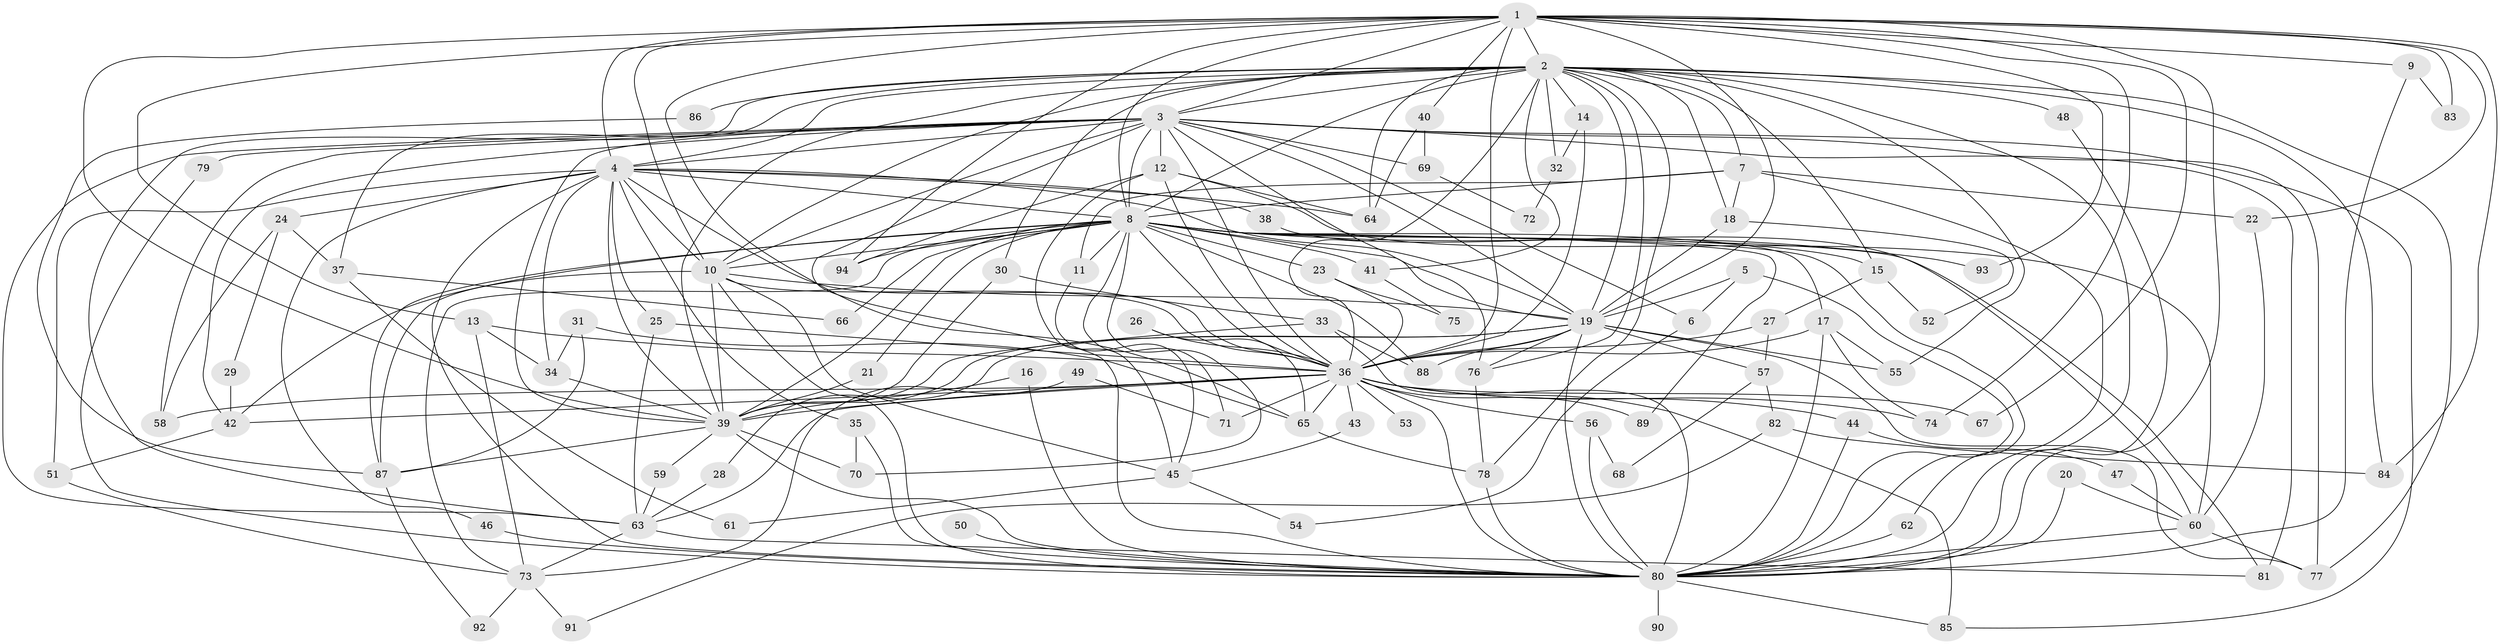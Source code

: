 // original degree distribution, {14: 0.007462686567164179, 21: 0.014925373134328358, 29: 0.007462686567164179, 19: 0.007462686567164179, 18: 0.014925373134328358, 32: 0.007462686567164179, 33: 0.007462686567164179, 30: 0.007462686567164179, 3: 0.2462686567164179, 8: 0.007462686567164179, 6: 0.029850746268656716, 5: 0.029850746268656716, 2: 0.5, 4: 0.09701492537313433, 7: 0.014925373134328358}
// Generated by graph-tools (version 1.1) at 2025/36/03/04/25 23:36:31]
// undirected, 94 vertices, 236 edges
graph export_dot {
  node [color=gray90,style=filled];
  1;
  2;
  3;
  4;
  5;
  6;
  7;
  8;
  9;
  10;
  11;
  12;
  13;
  14;
  15;
  16;
  17;
  18;
  19;
  20;
  21;
  22;
  23;
  24;
  25;
  26;
  27;
  28;
  29;
  30;
  31;
  32;
  33;
  34;
  35;
  36;
  37;
  38;
  39;
  40;
  41;
  42;
  43;
  44;
  45;
  46;
  47;
  48;
  49;
  50;
  51;
  52;
  53;
  54;
  55;
  56;
  57;
  58;
  59;
  60;
  61;
  62;
  63;
  64;
  65;
  66;
  67;
  68;
  69;
  70;
  71;
  72;
  73;
  74;
  75;
  76;
  77;
  78;
  79;
  80;
  81;
  82;
  83;
  84;
  85;
  86;
  87;
  88;
  89;
  90;
  91;
  92;
  93;
  94;
  1 -- 2 [weight=1.0];
  1 -- 3 [weight=1.0];
  1 -- 4 [weight=1.0];
  1 -- 8 [weight=1.0];
  1 -- 9 [weight=1.0];
  1 -- 10 [weight=1.0];
  1 -- 13 [weight=1.0];
  1 -- 19 [weight=1.0];
  1 -- 22 [weight=1.0];
  1 -- 36 [weight=1.0];
  1 -- 39 [weight=1.0];
  1 -- 40 [weight=1.0];
  1 -- 65 [weight=1.0];
  1 -- 67 [weight=1.0];
  1 -- 74 [weight=1.0];
  1 -- 80 [weight=1.0];
  1 -- 83 [weight=1.0];
  1 -- 84 [weight=1.0];
  1 -- 93 [weight=1.0];
  1 -- 94 [weight=1.0];
  2 -- 3 [weight=1.0];
  2 -- 4 [weight=1.0];
  2 -- 7 [weight=1.0];
  2 -- 8 [weight=1.0];
  2 -- 10 [weight=1.0];
  2 -- 14 [weight=1.0];
  2 -- 15 [weight=1.0];
  2 -- 18 [weight=1.0];
  2 -- 19 [weight=2.0];
  2 -- 30 [weight=1.0];
  2 -- 32 [weight=1.0];
  2 -- 36 [weight=1.0];
  2 -- 37 [weight=2.0];
  2 -- 39 [weight=1.0];
  2 -- 41 [weight=1.0];
  2 -- 48 [weight=1.0];
  2 -- 55 [weight=1.0];
  2 -- 63 [weight=1.0];
  2 -- 64 [weight=1.0];
  2 -- 76 [weight=1.0];
  2 -- 77 [weight=1.0];
  2 -- 78 [weight=1.0];
  2 -- 80 [weight=1.0];
  2 -- 84 [weight=2.0];
  2 -- 86 [weight=1.0];
  3 -- 4 [weight=1.0];
  3 -- 6 [weight=1.0];
  3 -- 8 [weight=1.0];
  3 -- 10 [weight=1.0];
  3 -- 12 [weight=1.0];
  3 -- 19 [weight=1.0];
  3 -- 36 [weight=1.0];
  3 -- 39 [weight=1.0];
  3 -- 42 [weight=1.0];
  3 -- 58 [weight=2.0];
  3 -- 63 [weight=1.0];
  3 -- 69 [weight=1.0];
  3 -- 76 [weight=1.0];
  3 -- 77 [weight=1.0];
  3 -- 79 [weight=1.0];
  3 -- 80 [weight=1.0];
  3 -- 81 [weight=1.0];
  3 -- 85 [weight=1.0];
  4 -- 8 [weight=1.0];
  4 -- 10 [weight=1.0];
  4 -- 19 [weight=1.0];
  4 -- 24 [weight=1.0];
  4 -- 25 [weight=1.0];
  4 -- 34 [weight=1.0];
  4 -- 35 [weight=1.0];
  4 -- 36 [weight=1.0];
  4 -- 38 [weight=1.0];
  4 -- 39 [weight=2.0];
  4 -- 46 [weight=1.0];
  4 -- 51 [weight=1.0];
  4 -- 64 [weight=1.0];
  4 -- 80 [weight=1.0];
  5 -- 6 [weight=1.0];
  5 -- 19 [weight=1.0];
  5 -- 80 [weight=1.0];
  6 -- 54 [weight=1.0];
  7 -- 8 [weight=1.0];
  7 -- 11 [weight=1.0];
  7 -- 18 [weight=1.0];
  7 -- 22 [weight=1.0];
  7 -- 62 [weight=1.0];
  8 -- 10 [weight=1.0];
  8 -- 11 [weight=1.0];
  8 -- 15 [weight=1.0];
  8 -- 17 [weight=1.0];
  8 -- 19 [weight=1.0];
  8 -- 21 [weight=1.0];
  8 -- 23 [weight=1.0];
  8 -- 36 [weight=1.0];
  8 -- 39 [weight=2.0];
  8 -- 41 [weight=1.0];
  8 -- 42 [weight=1.0];
  8 -- 66 [weight=1.0];
  8 -- 70 [weight=1.0];
  8 -- 71 [weight=2.0];
  8 -- 73 [weight=1.0];
  8 -- 80 [weight=1.0];
  8 -- 81 [weight=1.0];
  8 -- 87 [weight=1.0];
  8 -- 88 [weight=1.0];
  8 -- 89 [weight=1.0];
  8 -- 93 [weight=2.0];
  8 -- 94 [weight=1.0];
  9 -- 80 [weight=1.0];
  9 -- 83 [weight=1.0];
  10 -- 19 [weight=1.0];
  10 -- 36 [weight=3.0];
  10 -- 39 [weight=1.0];
  10 -- 45 [weight=1.0];
  10 -- 80 [weight=2.0];
  10 -- 87 [weight=1.0];
  11 -- 45 [weight=1.0];
  12 -- 36 [weight=1.0];
  12 -- 45 [weight=1.0];
  12 -- 60 [weight=1.0];
  12 -- 64 [weight=1.0];
  12 -- 94 [weight=1.0];
  13 -- 34 [weight=1.0];
  13 -- 36 [weight=1.0];
  13 -- 73 [weight=1.0];
  14 -- 32 [weight=1.0];
  14 -- 36 [weight=1.0];
  15 -- 27 [weight=1.0];
  15 -- 52 [weight=1.0];
  16 -- 39 [weight=1.0];
  16 -- 80 [weight=1.0];
  17 -- 36 [weight=1.0];
  17 -- 55 [weight=1.0];
  17 -- 74 [weight=1.0];
  17 -- 80 [weight=1.0];
  18 -- 19 [weight=1.0];
  18 -- 52 [weight=1.0];
  19 -- 28 [weight=1.0];
  19 -- 36 [weight=1.0];
  19 -- 39 [weight=1.0];
  19 -- 55 [weight=1.0];
  19 -- 57 [weight=1.0];
  19 -- 76 [weight=1.0];
  19 -- 77 [weight=1.0];
  19 -- 80 [weight=1.0];
  19 -- 88 [weight=1.0];
  20 -- 60 [weight=1.0];
  20 -- 80 [weight=1.0];
  21 -- 39 [weight=1.0];
  22 -- 60 [weight=1.0];
  23 -- 36 [weight=1.0];
  23 -- 75 [weight=1.0];
  24 -- 29 [weight=1.0];
  24 -- 37 [weight=1.0];
  24 -- 58 [weight=1.0];
  25 -- 36 [weight=1.0];
  25 -- 63 [weight=1.0];
  26 -- 36 [weight=1.0];
  26 -- 65 [weight=1.0];
  27 -- 36 [weight=1.0];
  27 -- 57 [weight=1.0];
  28 -- 63 [weight=1.0];
  29 -- 42 [weight=1.0];
  30 -- 33 [weight=1.0];
  30 -- 39 [weight=1.0];
  31 -- 34 [weight=1.0];
  31 -- 65 [weight=1.0];
  31 -- 87 [weight=1.0];
  32 -- 72 [weight=1.0];
  33 -- 39 [weight=1.0];
  33 -- 80 [weight=1.0];
  33 -- 88 [weight=1.0];
  34 -- 39 [weight=1.0];
  35 -- 70 [weight=1.0];
  35 -- 80 [weight=1.0];
  36 -- 39 [weight=1.0];
  36 -- 42 [weight=1.0];
  36 -- 43 [weight=1.0];
  36 -- 44 [weight=1.0];
  36 -- 53 [weight=1.0];
  36 -- 56 [weight=1.0];
  36 -- 58 [weight=1.0];
  36 -- 63 [weight=1.0];
  36 -- 65 [weight=1.0];
  36 -- 67 [weight=1.0];
  36 -- 71 [weight=1.0];
  36 -- 74 [weight=1.0];
  36 -- 80 [weight=1.0];
  36 -- 85 [weight=1.0];
  36 -- 89 [weight=1.0];
  37 -- 61 [weight=1.0];
  37 -- 66 [weight=1.0];
  38 -- 60 [weight=1.0];
  39 -- 59 [weight=1.0];
  39 -- 70 [weight=1.0];
  39 -- 80 [weight=1.0];
  39 -- 87 [weight=1.0];
  40 -- 64 [weight=1.0];
  40 -- 69 [weight=1.0];
  41 -- 75 [weight=1.0];
  42 -- 51 [weight=1.0];
  43 -- 45 [weight=1.0];
  44 -- 47 [weight=1.0];
  44 -- 80 [weight=1.0];
  45 -- 54 [weight=1.0];
  45 -- 61 [weight=1.0];
  46 -- 80 [weight=1.0];
  47 -- 60 [weight=1.0];
  48 -- 80 [weight=1.0];
  49 -- 71 [weight=1.0];
  49 -- 73 [weight=1.0];
  50 -- 80 [weight=1.0];
  51 -- 73 [weight=1.0];
  56 -- 68 [weight=1.0];
  56 -- 80 [weight=1.0];
  57 -- 68 [weight=1.0];
  57 -- 82 [weight=1.0];
  59 -- 63 [weight=1.0];
  60 -- 77 [weight=1.0];
  60 -- 80 [weight=1.0];
  62 -- 80 [weight=2.0];
  63 -- 73 [weight=1.0];
  63 -- 81 [weight=1.0];
  65 -- 78 [weight=1.0];
  69 -- 72 [weight=1.0];
  73 -- 91 [weight=1.0];
  73 -- 92 [weight=1.0];
  76 -- 78 [weight=1.0];
  78 -- 80 [weight=1.0];
  79 -- 80 [weight=1.0];
  80 -- 85 [weight=1.0];
  80 -- 90 [weight=1.0];
  82 -- 84 [weight=1.0];
  82 -- 91 [weight=1.0];
  86 -- 87 [weight=1.0];
  87 -- 92 [weight=1.0];
}
